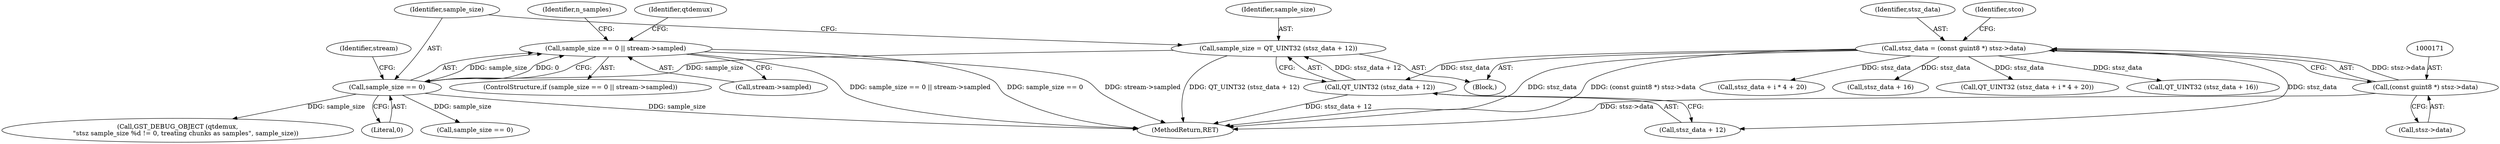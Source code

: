 digraph "0_gstreamer_bdc20b9baf13564d9a061343416395f8f9a92b53@pointer" {
"1000225" [label="(Call,sample_size == 0 || stream->sampled)"];
"1000226" [label="(Call,sample_size == 0)"];
"1000218" [label="(Call,sample_size = QT_UINT32 (stsz_data + 12))"];
"1000220" [label="(Call,QT_UINT32 (stsz_data + 12))"];
"1000168" [label="(Call,stsz_data = (const guint8 *) stsz->data)"];
"1000170" [label="(Call,(const guint8 *) stsz->data)"];
"1000224" [label="(ControlStructure,if (sample_size == 0 || stream->sampled))"];
"1000219" [label="(Identifier,sample_size)"];
"1000269" [label="(Call,sample_size == 0)"];
"1000225" [label="(Call,sample_size == 0 || stream->sampled)"];
"1000279" [label="(Call,stsz_data + i * 4 + 20)"];
"1000176" [label="(Identifier,stco)"];
"1000169" [label="(Identifier,stsz_data)"];
"1000664" [label="(Identifier,qtdemux)"];
"1001044" [label="(MethodReturn,RET)"];
"1000229" [label="(Call,stream->sampled)"];
"1000170" [label="(Call,(const guint8 *) stsz->data)"];
"1000236" [label="(Call,stsz_data + 16)"];
"1000168" [label="(Call,stsz_data = (const guint8 *) stsz->data)"];
"1000230" [label="(Identifier,stream)"];
"1000121" [label="(Block,)"];
"1000278" [label="(Call,QT_UINT32 (stsz_data + i * 4 + 20))"];
"1000172" [label="(Call,stsz->data)"];
"1000220" [label="(Call,QT_UINT32 (stsz_data + 12))"];
"1000227" [label="(Identifier,sample_size)"];
"1000218" [label="(Call,sample_size = QT_UINT32 (stsz_data + 12))"];
"1000663" [label="(Call,GST_DEBUG_OBJECT (qtdemux,\n        \"stsz sample_size %d != 0, treating chunks as samples\", sample_size))"];
"1000221" [label="(Call,stsz_data + 12)"];
"1000235" [label="(Call,QT_UINT32 (stsz_data + 16))"];
"1000228" [label="(Literal,0)"];
"1000226" [label="(Call,sample_size == 0)"];
"1000234" [label="(Identifier,n_samples)"];
"1000225" -> "1000224"  [label="AST: "];
"1000225" -> "1000226"  [label="CFG: "];
"1000225" -> "1000229"  [label="CFG: "];
"1000226" -> "1000225"  [label="AST: "];
"1000229" -> "1000225"  [label="AST: "];
"1000234" -> "1000225"  [label="CFG: "];
"1000664" -> "1000225"  [label="CFG: "];
"1000225" -> "1001044"  [label="DDG: sample_size == 0 || stream->sampled"];
"1000225" -> "1001044"  [label="DDG: sample_size == 0"];
"1000225" -> "1001044"  [label="DDG: stream->sampled"];
"1000226" -> "1000225"  [label="DDG: sample_size"];
"1000226" -> "1000225"  [label="DDG: 0"];
"1000226" -> "1000228"  [label="CFG: "];
"1000227" -> "1000226"  [label="AST: "];
"1000228" -> "1000226"  [label="AST: "];
"1000230" -> "1000226"  [label="CFG: "];
"1000226" -> "1001044"  [label="DDG: sample_size"];
"1000218" -> "1000226"  [label="DDG: sample_size"];
"1000226" -> "1000269"  [label="DDG: sample_size"];
"1000226" -> "1000663"  [label="DDG: sample_size"];
"1000218" -> "1000121"  [label="AST: "];
"1000218" -> "1000220"  [label="CFG: "];
"1000219" -> "1000218"  [label="AST: "];
"1000220" -> "1000218"  [label="AST: "];
"1000227" -> "1000218"  [label="CFG: "];
"1000218" -> "1001044"  [label="DDG: QT_UINT32 (stsz_data + 12)"];
"1000220" -> "1000218"  [label="DDG: stsz_data + 12"];
"1000220" -> "1000221"  [label="CFG: "];
"1000221" -> "1000220"  [label="AST: "];
"1000220" -> "1001044"  [label="DDG: stsz_data + 12"];
"1000168" -> "1000220"  [label="DDG: stsz_data"];
"1000168" -> "1000121"  [label="AST: "];
"1000168" -> "1000170"  [label="CFG: "];
"1000169" -> "1000168"  [label="AST: "];
"1000170" -> "1000168"  [label="AST: "];
"1000176" -> "1000168"  [label="CFG: "];
"1000168" -> "1001044"  [label="DDG: stsz_data"];
"1000168" -> "1001044"  [label="DDG: (const guint8 *) stsz->data"];
"1000170" -> "1000168"  [label="DDG: stsz->data"];
"1000168" -> "1000221"  [label="DDG: stsz_data"];
"1000168" -> "1000235"  [label="DDG: stsz_data"];
"1000168" -> "1000236"  [label="DDG: stsz_data"];
"1000168" -> "1000278"  [label="DDG: stsz_data"];
"1000168" -> "1000279"  [label="DDG: stsz_data"];
"1000170" -> "1000172"  [label="CFG: "];
"1000171" -> "1000170"  [label="AST: "];
"1000172" -> "1000170"  [label="AST: "];
"1000170" -> "1001044"  [label="DDG: stsz->data"];
}
